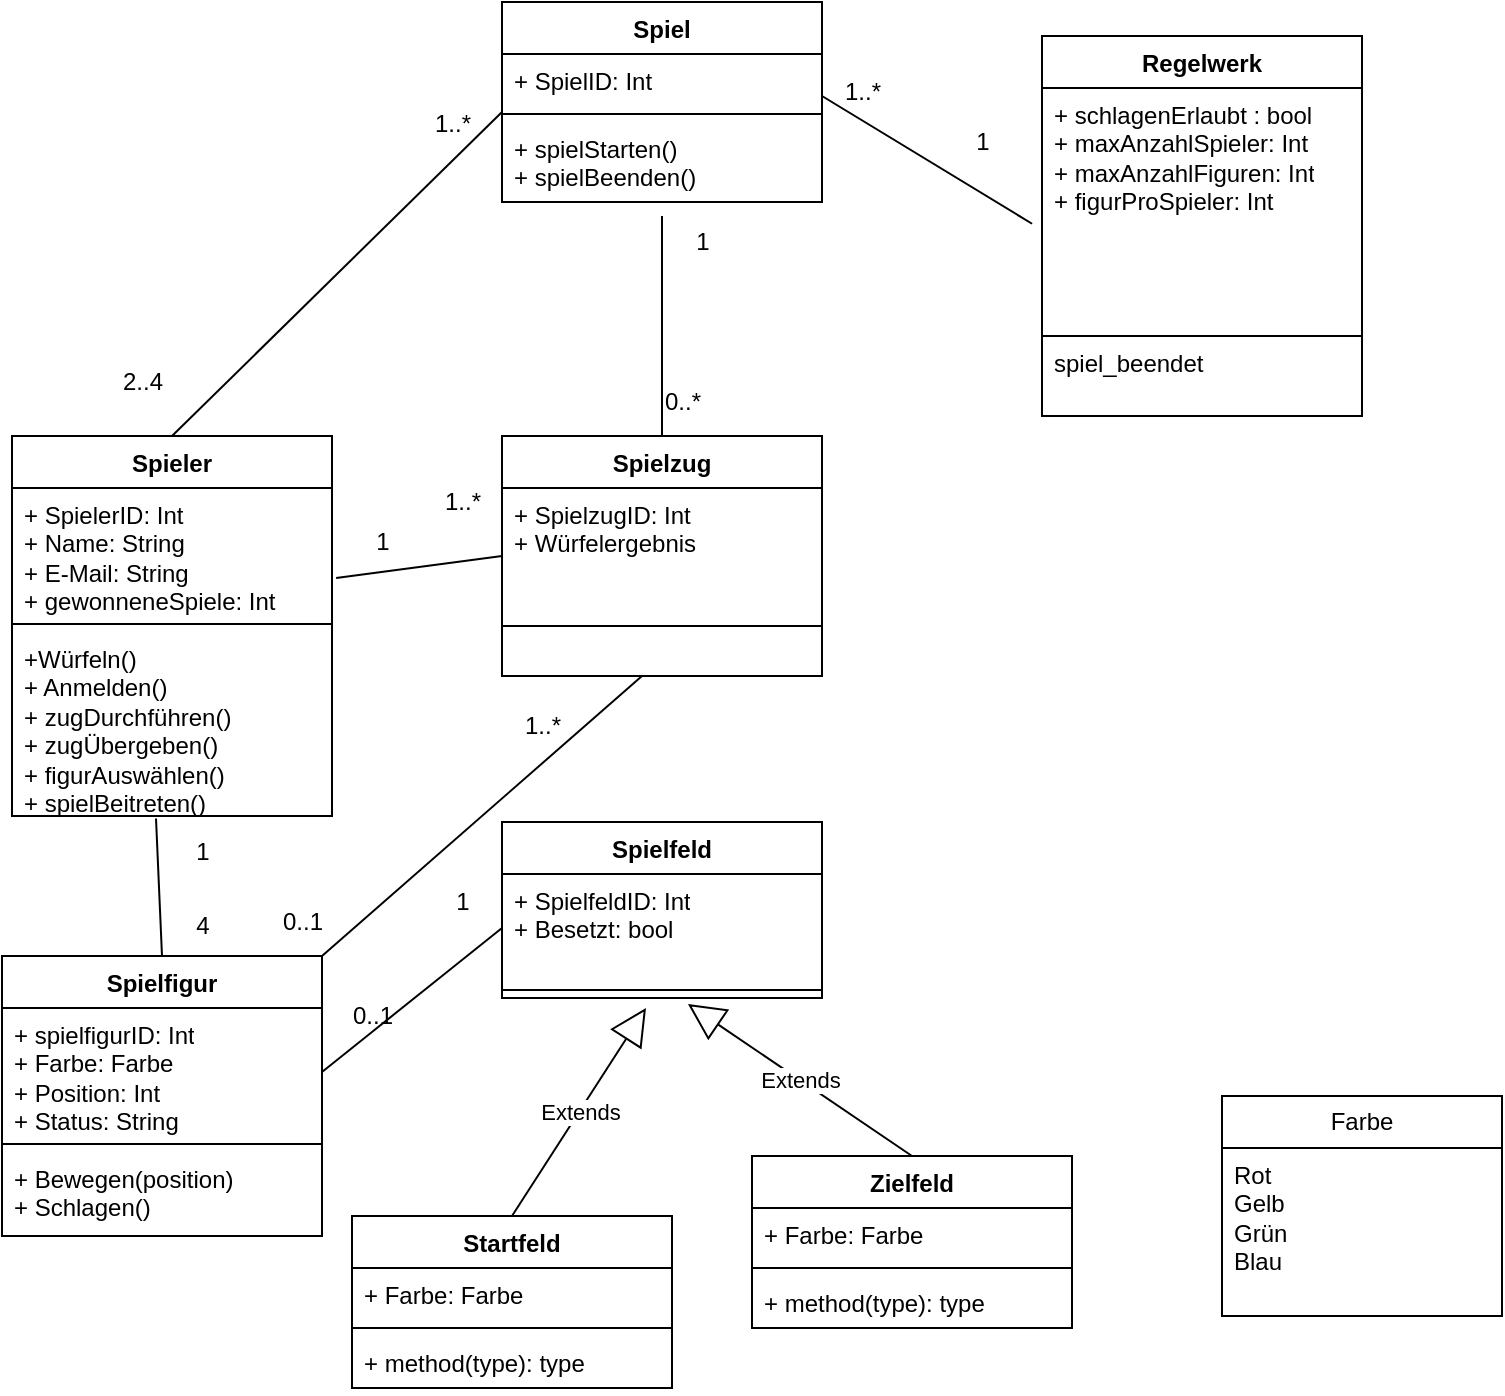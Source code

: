 <mxfile version="24.8.2">
  <diagram name="Page-1" id="c4acf3e9-155e-7222-9cf6-157b1a14988f">
    <mxGraphModel dx="4023" dy="2954" grid="1" gridSize="10" guides="1" tooltips="1" connect="1" arrows="1" fold="1" page="1" pageScale="1" pageWidth="850" pageHeight="1100" background="none" math="0" shadow="0">
      <root>
        <mxCell id="0" />
        <mxCell id="1" parent="0" />
        <mxCell id="C7hl9YMj6tLl1fAZTuB5-10" value="Spielfigur" style="swimlane;fontStyle=1;align=center;verticalAlign=top;childLayout=stackLayout;horizontal=1;startSize=26;horizontalStack=0;resizeParent=1;resizeParentMax=0;resizeLast=0;collapsible=1;marginBottom=0;whiteSpace=wrap;html=1;" parent="1" vertex="1">
          <mxGeometry x="-2500" y="-800" width="160" height="140" as="geometry" />
        </mxCell>
        <mxCell id="C7hl9YMj6tLl1fAZTuB5-11" value="&lt;div&gt;+ spielfigurID: Int&lt;br&gt;&lt;/div&gt;&lt;div&gt;+ Farbe: Farbe&lt;/div&gt;&lt;div&gt;+ Position: Int&lt;/div&gt;&lt;div&gt;+ Status: String&lt;br&gt;&lt;/div&gt;" style="text;strokeColor=none;fillColor=none;align=left;verticalAlign=top;spacingLeft=4;spacingRight=4;overflow=hidden;rotatable=0;points=[[0,0.5],[1,0.5]];portConstraint=eastwest;whiteSpace=wrap;html=1;" parent="C7hl9YMj6tLl1fAZTuB5-10" vertex="1">
          <mxGeometry y="26" width="160" height="64" as="geometry" />
        </mxCell>
        <mxCell id="C7hl9YMj6tLl1fAZTuB5-12" value="" style="line;strokeWidth=1;fillColor=none;align=left;verticalAlign=middle;spacingTop=-1;spacingLeft=3;spacingRight=3;rotatable=0;labelPosition=right;points=[];portConstraint=eastwest;strokeColor=inherit;" parent="C7hl9YMj6tLl1fAZTuB5-10" vertex="1">
          <mxGeometry y="90" width="160" height="8" as="geometry" />
        </mxCell>
        <mxCell id="C7hl9YMj6tLl1fAZTuB5-13" value="&lt;div&gt;+ Bewegen(position)&lt;/div&gt;&lt;div&gt;+ Schlagen()&lt;br&gt;&lt;/div&gt;" style="text;strokeColor=none;fillColor=none;align=left;verticalAlign=top;spacingLeft=4;spacingRight=4;overflow=hidden;rotatable=0;points=[[0,0.5],[1,0.5]];portConstraint=eastwest;whiteSpace=wrap;html=1;" parent="C7hl9YMj6tLl1fAZTuB5-10" vertex="1">
          <mxGeometry y="98" width="160" height="42" as="geometry" />
        </mxCell>
        <mxCell id="C7hl9YMj6tLl1fAZTuB5-14" value="&lt;div&gt;Spielzug&lt;/div&gt;" style="swimlane;fontStyle=1;align=center;verticalAlign=top;childLayout=stackLayout;horizontal=1;startSize=26;horizontalStack=0;resizeParent=1;resizeParentMax=0;resizeLast=0;collapsible=1;marginBottom=0;whiteSpace=wrap;html=1;" parent="1" vertex="1">
          <mxGeometry x="-2250" y="-1060" width="160" height="120" as="geometry" />
        </mxCell>
        <mxCell id="C7hl9YMj6tLl1fAZTuB5-15" value="&lt;div&gt;+ SpielzugID: Int&lt;/div&gt;&lt;div&gt;+ Würfelergebnis&lt;/div&gt;" style="text;strokeColor=none;fillColor=none;align=left;verticalAlign=top;spacingLeft=4;spacingRight=4;overflow=hidden;rotatable=0;points=[[0,0.5],[1,0.5]];portConstraint=eastwest;whiteSpace=wrap;html=1;" parent="C7hl9YMj6tLl1fAZTuB5-14" vertex="1">
          <mxGeometry y="26" width="160" height="44" as="geometry" />
        </mxCell>
        <mxCell id="C7hl9YMj6tLl1fAZTuB5-16" value="" style="line;strokeWidth=1;fillColor=none;align=left;verticalAlign=middle;spacingTop=-1;spacingLeft=3;spacingRight=3;rotatable=0;labelPosition=right;points=[];portConstraint=eastwest;strokeColor=inherit;" parent="C7hl9YMj6tLl1fAZTuB5-14" vertex="1">
          <mxGeometry y="70" width="160" height="50" as="geometry" />
        </mxCell>
        <mxCell id="C7hl9YMj6tLl1fAZTuB5-18" value="&lt;div&gt;Spielfeld&lt;/div&gt;" style="swimlane;fontStyle=1;align=center;verticalAlign=top;childLayout=stackLayout;horizontal=1;startSize=26;horizontalStack=0;resizeParent=1;resizeParentMax=0;resizeLast=0;collapsible=1;marginBottom=0;whiteSpace=wrap;html=1;" parent="1" vertex="1">
          <mxGeometry x="-2250" y="-867" width="160" height="88" as="geometry" />
        </mxCell>
        <mxCell id="C7hl9YMj6tLl1fAZTuB5-19" value="&lt;div&gt;+ SpielfeldID: Int&lt;/div&gt;&lt;div&gt;+ Besetzt: bool&lt;br&gt;&lt;/div&gt;" style="text;strokeColor=none;fillColor=none;align=left;verticalAlign=top;spacingLeft=4;spacingRight=4;overflow=hidden;rotatable=0;points=[[0,0.5],[1,0.5]];portConstraint=eastwest;whiteSpace=wrap;html=1;" parent="C7hl9YMj6tLl1fAZTuB5-18" vertex="1">
          <mxGeometry y="26" width="160" height="54" as="geometry" />
        </mxCell>
        <mxCell id="C7hl9YMj6tLl1fAZTuB5-20" value="" style="line;strokeWidth=1;fillColor=none;align=left;verticalAlign=middle;spacingTop=-1;spacingLeft=3;spacingRight=3;rotatable=0;labelPosition=right;points=[];portConstraint=eastwest;strokeColor=inherit;" parent="C7hl9YMj6tLl1fAZTuB5-18" vertex="1">
          <mxGeometry y="80" width="160" height="8" as="geometry" />
        </mxCell>
        <mxCell id="C7hl9YMj6tLl1fAZTuB5-22" value="&lt;div&gt;Startfeld&lt;/div&gt;" style="swimlane;fontStyle=1;align=center;verticalAlign=top;childLayout=stackLayout;horizontal=1;startSize=26;horizontalStack=0;resizeParent=1;resizeParentMax=0;resizeLast=0;collapsible=1;marginBottom=0;whiteSpace=wrap;html=1;" parent="1" vertex="1">
          <mxGeometry x="-2325" y="-670" width="160" height="86" as="geometry" />
        </mxCell>
        <mxCell id="C7hl9YMj6tLl1fAZTuB5-23" value="+ Farbe: Farbe" style="text;strokeColor=none;fillColor=none;align=left;verticalAlign=top;spacingLeft=4;spacingRight=4;overflow=hidden;rotatable=0;points=[[0,0.5],[1,0.5]];portConstraint=eastwest;whiteSpace=wrap;html=1;" parent="C7hl9YMj6tLl1fAZTuB5-22" vertex="1">
          <mxGeometry y="26" width="160" height="26" as="geometry" />
        </mxCell>
        <mxCell id="C7hl9YMj6tLl1fAZTuB5-24" value="" style="line;strokeWidth=1;fillColor=none;align=left;verticalAlign=middle;spacingTop=-1;spacingLeft=3;spacingRight=3;rotatable=0;labelPosition=right;points=[];portConstraint=eastwest;strokeColor=inherit;" parent="C7hl9YMj6tLl1fAZTuB5-22" vertex="1">
          <mxGeometry y="52" width="160" height="8" as="geometry" />
        </mxCell>
        <mxCell id="C7hl9YMj6tLl1fAZTuB5-25" value="+ method(type): type" style="text;strokeColor=none;fillColor=none;align=left;verticalAlign=top;spacingLeft=4;spacingRight=4;overflow=hidden;rotatable=0;points=[[0,0.5],[1,0.5]];portConstraint=eastwest;whiteSpace=wrap;html=1;" parent="C7hl9YMj6tLl1fAZTuB5-22" vertex="1">
          <mxGeometry y="60" width="160" height="26" as="geometry" />
        </mxCell>
        <mxCell id="C7hl9YMj6tLl1fAZTuB5-26" value="Zielfeld" style="swimlane;fontStyle=1;align=center;verticalAlign=top;childLayout=stackLayout;horizontal=1;startSize=26;horizontalStack=0;resizeParent=1;resizeParentMax=0;resizeLast=0;collapsible=1;marginBottom=0;whiteSpace=wrap;html=1;" parent="1" vertex="1">
          <mxGeometry x="-2125" y="-700" width="160" height="86" as="geometry" />
        </mxCell>
        <mxCell id="C7hl9YMj6tLl1fAZTuB5-27" value="+ Farbe: Farbe" style="text;strokeColor=none;fillColor=none;align=left;verticalAlign=top;spacingLeft=4;spacingRight=4;overflow=hidden;rotatable=0;points=[[0,0.5],[1,0.5]];portConstraint=eastwest;whiteSpace=wrap;html=1;" parent="C7hl9YMj6tLl1fAZTuB5-26" vertex="1">
          <mxGeometry y="26" width="160" height="26" as="geometry" />
        </mxCell>
        <mxCell id="C7hl9YMj6tLl1fAZTuB5-28" value="" style="line;strokeWidth=1;fillColor=none;align=left;verticalAlign=middle;spacingTop=-1;spacingLeft=3;spacingRight=3;rotatable=0;labelPosition=right;points=[];portConstraint=eastwest;strokeColor=inherit;" parent="C7hl9YMj6tLl1fAZTuB5-26" vertex="1">
          <mxGeometry y="52" width="160" height="8" as="geometry" />
        </mxCell>
        <mxCell id="C7hl9YMj6tLl1fAZTuB5-29" value="+ method(type): type" style="text;strokeColor=none;fillColor=none;align=left;verticalAlign=top;spacingLeft=4;spacingRight=4;overflow=hidden;rotatable=0;points=[[0,0.5],[1,0.5]];portConstraint=eastwest;whiteSpace=wrap;html=1;" parent="C7hl9YMj6tLl1fAZTuB5-26" vertex="1">
          <mxGeometry y="60" width="160" height="26" as="geometry" />
        </mxCell>
        <mxCell id="C7hl9YMj6tLl1fAZTuB5-35" value="" style="endArrow=none;html=1;rounded=0;exitX=0.5;exitY=0;exitDx=0;exitDy=0;entryX=0.45;entryY=1.014;entryDx=0;entryDy=0;entryPerimeter=0;" parent="1" source="C7hl9YMj6tLl1fAZTuB5-10" target="wN1PEvh7uWT37KcopOl2-4" edge="1">
          <mxGeometry width="50" height="50" relative="1" as="geometry">
            <mxPoint x="-2100" y="-827" as="sourcePoint" />
            <mxPoint x="-2420" y="-840" as="targetPoint" />
          </mxGeometry>
        </mxCell>
        <mxCell id="C7hl9YMj6tLl1fAZTuB5-36" value="1" style="text;html=1;align=center;verticalAlign=middle;resizable=0;points=[];autosize=1;strokeColor=none;fillColor=none;" parent="1" vertex="1">
          <mxGeometry x="-2415" y="-867" width="30" height="30" as="geometry" />
        </mxCell>
        <mxCell id="C7hl9YMj6tLl1fAZTuB5-37" value="4" style="text;html=1;align=center;verticalAlign=middle;resizable=0;points=[];autosize=1;strokeColor=none;fillColor=none;" parent="1" vertex="1">
          <mxGeometry x="-2415" y="-830" width="30" height="30" as="geometry" />
        </mxCell>
        <mxCell id="clYdfjqU0yGAA0JJsByW-1" value="Spiel" style="swimlane;fontStyle=1;align=center;verticalAlign=top;childLayout=stackLayout;horizontal=1;startSize=26;horizontalStack=0;resizeParent=1;resizeParentMax=0;resizeLast=0;collapsible=1;marginBottom=0;whiteSpace=wrap;html=1;" parent="1" vertex="1">
          <mxGeometry x="-2250" y="-1277" width="160" height="100" as="geometry" />
        </mxCell>
        <mxCell id="clYdfjqU0yGAA0JJsByW-2" value="+ SpielID: Int" style="text;strokeColor=none;fillColor=none;align=left;verticalAlign=top;spacingLeft=4;spacingRight=4;overflow=hidden;rotatable=0;points=[[0,0.5],[1,0.5]];portConstraint=eastwest;whiteSpace=wrap;html=1;" parent="clYdfjqU0yGAA0JJsByW-1" vertex="1">
          <mxGeometry y="26" width="160" height="26" as="geometry" />
        </mxCell>
        <mxCell id="clYdfjqU0yGAA0JJsByW-3" value="" style="line;strokeWidth=1;fillColor=none;align=left;verticalAlign=middle;spacingTop=-1;spacingLeft=3;spacingRight=3;rotatable=0;labelPosition=right;points=[];portConstraint=eastwest;strokeColor=inherit;" parent="clYdfjqU0yGAA0JJsByW-1" vertex="1">
          <mxGeometry y="52" width="160" height="8" as="geometry" />
        </mxCell>
        <mxCell id="clYdfjqU0yGAA0JJsByW-4" value="&lt;div&gt;+ spielStarten()&lt;/div&gt;&lt;div&gt;+ spielBeenden()&lt;br&gt;&lt;/div&gt;" style="text;strokeColor=none;fillColor=none;align=left;verticalAlign=top;spacingLeft=4;spacingRight=4;overflow=hidden;rotatable=0;points=[[0,0.5],[1,0.5]];portConstraint=eastwest;whiteSpace=wrap;html=1;" parent="clYdfjqU0yGAA0JJsByW-1" vertex="1">
          <mxGeometry y="60" width="160" height="40" as="geometry" />
        </mxCell>
        <mxCell id="clYdfjqU0yGAA0JJsByW-5" value="Regelwerk" style="swimlane;fontStyle=1;align=center;verticalAlign=top;childLayout=stackLayout;horizontal=1;startSize=26;horizontalStack=0;resizeParent=1;resizeParentMax=0;resizeLast=0;collapsible=1;marginBottom=0;whiteSpace=wrap;html=1;" parent="1" vertex="1">
          <mxGeometry x="-1980" y="-1260" width="160" height="190" as="geometry" />
        </mxCell>
        <mxCell id="clYdfjqU0yGAA0JJsByW-6" value="&lt;div&gt;+ schlagenErlaubt : bool&lt;/div&gt;&lt;div&gt;+ maxAnzahlSpieler: Int&lt;/div&gt;&lt;div&gt;+ maxAnzahlFiguren: Int&lt;/div&gt;&lt;div&gt;+ figurProSpieler: Int&lt;br&gt;&lt;/div&gt;" style="text;strokeColor=none;fillColor=none;align=left;verticalAlign=top;spacingLeft=4;spacingRight=4;overflow=hidden;rotatable=0;points=[[0,0.5],[1,0.5]];portConstraint=eastwest;whiteSpace=wrap;html=1;" parent="clYdfjqU0yGAA0JJsByW-5" vertex="1">
          <mxGeometry y="26" width="160" height="84" as="geometry" />
        </mxCell>
        <mxCell id="clYdfjqU0yGAA0JJsByW-7" value="" style="line;strokeWidth=1;fillColor=none;align=left;verticalAlign=middle;spacingTop=-1;spacingLeft=3;spacingRight=3;rotatable=0;labelPosition=right;points=[];portConstraint=eastwest;strokeColor=inherit;" parent="clYdfjqU0yGAA0JJsByW-5" vertex="1">
          <mxGeometry y="110" width="160" height="80" as="geometry" />
        </mxCell>
        <mxCell id="clYdfjqU0yGAA0JJsByW-16" value="" style="endArrow=none;html=1;rounded=0;exitX=1;exitY=0.5;exitDx=0;exitDy=0;entryX=0;entryY=0.5;entryDx=0;entryDy=0;" parent="1" source="C7hl9YMj6tLl1fAZTuB5-11" target="C7hl9YMj6tLl1fAZTuB5-19" edge="1">
          <mxGeometry width="50" height="50" relative="1" as="geometry">
            <mxPoint x="-2060" y="-850" as="sourcePoint" />
            <mxPoint x="-2010" y="-900" as="targetPoint" />
          </mxGeometry>
        </mxCell>
        <mxCell id="clYdfjqU0yGAA0JJsByW-17" value="" style="endArrow=none;html=1;rounded=0;exitX=0.5;exitY=0;exitDx=0;exitDy=0;" parent="1" source="C7hl9YMj6tLl1fAZTuB5-14" edge="1">
          <mxGeometry width="50" height="50" relative="1" as="geometry">
            <mxPoint x="-2060" y="-1050" as="sourcePoint" />
            <mxPoint x="-2170" y="-1170" as="targetPoint" />
          </mxGeometry>
        </mxCell>
        <mxCell id="clYdfjqU0yGAA0JJsByW-18" value="" style="endArrow=none;html=1;rounded=0;entryX=0;entryY=0.5;entryDx=0;entryDy=0;exitX=0.5;exitY=0;exitDx=0;exitDy=0;" parent="1" source="wN1PEvh7uWT37KcopOl2-1" edge="1">
          <mxGeometry width="50" height="50" relative="1" as="geometry">
            <mxPoint x="-2380" y="-1090" as="sourcePoint" />
            <mxPoint x="-2250" y="-1222" as="targetPoint" />
          </mxGeometry>
        </mxCell>
        <mxCell id="clYdfjqU0yGAA0JJsByW-19" value="" style="endArrow=none;html=1;rounded=0;entryX=-0.031;entryY=0.808;entryDx=0;entryDy=0;entryPerimeter=0;exitX=1;exitY=0.808;exitDx=0;exitDy=0;exitPerimeter=0;" parent="1" source="clYdfjqU0yGAA0JJsByW-2" target="clYdfjqU0yGAA0JJsByW-6" edge="1">
          <mxGeometry width="50" height="50" relative="1" as="geometry">
            <mxPoint x="-2040" y="-1150" as="sourcePoint" />
            <mxPoint x="-2010" y="-1040" as="targetPoint" />
          </mxGeometry>
        </mxCell>
        <mxCell id="clYdfjqU0yGAA0JJsByW-20" value="Farbe" style="swimlane;fontStyle=0;childLayout=stackLayout;horizontal=1;startSize=26;fillColor=none;horizontalStack=0;resizeParent=1;resizeParentMax=0;resizeLast=0;collapsible=1;marginBottom=0;whiteSpace=wrap;html=1;" parent="1" vertex="1">
          <mxGeometry x="-1890" y="-730" width="140" height="110" as="geometry" />
        </mxCell>
        <mxCell id="clYdfjqU0yGAA0JJsByW-21" value="&lt;div&gt;Rot&lt;/div&gt;&lt;div&gt;Gelb&lt;/div&gt;&lt;div&gt;Grün&lt;/div&gt;&lt;div&gt;Blau&lt;br&gt;&lt;/div&gt;" style="text;strokeColor=none;fillColor=none;align=left;verticalAlign=top;spacingLeft=4;spacingRight=4;overflow=hidden;rotatable=0;points=[[0,0.5],[1,0.5]];portConstraint=eastwest;whiteSpace=wrap;html=1;" parent="clYdfjqU0yGAA0JJsByW-20" vertex="1">
          <mxGeometry y="26" width="140" height="84" as="geometry" />
        </mxCell>
        <mxCell id="clYdfjqU0yGAA0JJsByW-24" value="Extends" style="endArrow=block;endSize=16;endFill=0;html=1;rounded=0;exitX=0.5;exitY=0;exitDx=0;exitDy=0;entryX=0.45;entryY=1.269;entryDx=0;entryDy=0;entryPerimeter=0;" parent="1" source="C7hl9YMj6tLl1fAZTuB5-22" edge="1">
          <mxGeometry width="160" relative="1" as="geometry">
            <mxPoint x="-2120" y="-850" as="sourcePoint" />
            <mxPoint x="-2178" y="-774.006" as="targetPoint" />
          </mxGeometry>
        </mxCell>
        <mxCell id="clYdfjqU0yGAA0JJsByW-25" value="Extends" style="endArrow=block;endSize=16;endFill=0;html=1;rounded=0;exitX=0.5;exitY=0;exitDx=0;exitDy=0;entryX=0.581;entryY=1.192;entryDx=0;entryDy=0;entryPerimeter=0;" parent="1" source="C7hl9YMj6tLl1fAZTuB5-26" edge="1">
          <mxGeometry width="160" relative="1" as="geometry">
            <mxPoint x="-2295" y="-690" as="sourcePoint" />
            <mxPoint x="-2157.04" y="-776.008" as="targetPoint" />
          </mxGeometry>
        </mxCell>
        <mxCell id="clYdfjqU0yGAA0JJsByW-26" value="1" style="text;html=1;align=center;verticalAlign=middle;resizable=0;points=[];autosize=1;strokeColor=none;fillColor=none;" parent="1" vertex="1">
          <mxGeometry x="-2165" y="-1172" width="30" height="30" as="geometry" />
        </mxCell>
        <mxCell id="clYdfjqU0yGAA0JJsByW-27" value="0..*" style="text;html=1;align=center;verticalAlign=middle;resizable=0;points=[];autosize=1;strokeColor=none;fillColor=none;" parent="1" vertex="1">
          <mxGeometry x="-2180" y="-1092" width="40" height="30" as="geometry" />
        </mxCell>
        <mxCell id="clYdfjqU0yGAA0JJsByW-31" value="2..4" style="text;html=1;align=center;verticalAlign=middle;resizable=0;points=[];autosize=1;strokeColor=none;fillColor=none;" parent="1" vertex="1">
          <mxGeometry x="-2450" y="-1102" width="40" height="30" as="geometry" />
        </mxCell>
        <mxCell id="clYdfjqU0yGAA0JJsByW-32" value="1..*" style="text;html=1;align=center;verticalAlign=middle;resizable=0;points=[];autosize=1;strokeColor=none;fillColor=none;" parent="1" vertex="1">
          <mxGeometry x="-2295" y="-1231" width="40" height="30" as="geometry" />
        </mxCell>
        <mxCell id="clYdfjqU0yGAA0JJsByW-33" value="1..*" style="text;html=1;align=center;verticalAlign=middle;resizable=0;points=[];autosize=1;strokeColor=none;fillColor=none;" parent="1" vertex="1">
          <mxGeometry x="-2090" y="-1247" width="40" height="30" as="geometry" />
        </mxCell>
        <mxCell id="clYdfjqU0yGAA0JJsByW-34" value="1" style="text;html=1;align=center;verticalAlign=middle;resizable=0;points=[];autosize=1;strokeColor=none;fillColor=none;" parent="1" vertex="1">
          <mxGeometry x="-2025" y="-1222" width="30" height="30" as="geometry" />
        </mxCell>
        <mxCell id="clYdfjqU0yGAA0JJsByW-35" value="0..1" style="text;html=1;align=center;verticalAlign=middle;resizable=0;points=[];autosize=1;strokeColor=none;fillColor=none;" parent="1" vertex="1">
          <mxGeometry x="-2335" y="-785" width="40" height="30" as="geometry" />
        </mxCell>
        <mxCell id="clYdfjqU0yGAA0JJsByW-36" value="1" style="text;html=1;align=center;verticalAlign=middle;resizable=0;points=[];autosize=1;strokeColor=none;fillColor=none;" parent="1" vertex="1">
          <mxGeometry x="-2285" y="-842" width="30" height="30" as="geometry" />
        </mxCell>
        <mxCell id="wN1PEvh7uWT37KcopOl2-1" value="Spieler" style="swimlane;fontStyle=1;align=center;verticalAlign=top;childLayout=stackLayout;horizontal=1;startSize=26;horizontalStack=0;resizeParent=1;resizeParentMax=0;resizeLast=0;collapsible=1;marginBottom=0;whiteSpace=wrap;html=1;" vertex="1" parent="1">
          <mxGeometry x="-2495" y="-1060" width="160" height="190" as="geometry" />
        </mxCell>
        <mxCell id="wN1PEvh7uWT37KcopOl2-2" value="&lt;div&gt;+ SpielerID: Int&lt;/div&gt;&lt;div&gt;+ Name: String&lt;br&gt;&lt;/div&gt;&lt;div&gt;+ E-Mail: String&lt;/div&gt;&lt;div&gt;+ gewonneneSpiele: Int&lt;br&gt;&lt;/div&gt;" style="text;strokeColor=none;fillColor=none;align=left;verticalAlign=top;spacingLeft=4;spacingRight=4;overflow=hidden;rotatable=0;points=[[0,0.5],[1,0.5]];portConstraint=eastwest;whiteSpace=wrap;html=1;" vertex="1" parent="wN1PEvh7uWT37KcopOl2-1">
          <mxGeometry y="26" width="160" height="64" as="geometry" />
        </mxCell>
        <mxCell id="wN1PEvh7uWT37KcopOl2-3" value="" style="line;strokeWidth=1;fillColor=none;align=left;verticalAlign=middle;spacingTop=-1;spacingLeft=3;spacingRight=3;rotatable=0;labelPosition=right;points=[];portConstraint=eastwest;strokeColor=inherit;" vertex="1" parent="wN1PEvh7uWT37KcopOl2-1">
          <mxGeometry y="90" width="160" height="8" as="geometry" />
        </mxCell>
        <mxCell id="wN1PEvh7uWT37KcopOl2-4" value="&lt;div&gt;+Würfeln()&lt;/div&gt;&lt;div&gt;+ Anmelden()&lt;/div&gt;&lt;div&gt;+ zugDurchführen()&lt;/div&gt;&lt;div&gt;+ zugÜbergeben()&lt;/div&gt;&lt;div&gt;+ figurAuswählen()&lt;br&gt;&lt;/div&gt;&lt;div&gt;+ spielBeitreten()&lt;br&gt;&lt;/div&gt;" style="text;strokeColor=none;fillColor=none;align=left;verticalAlign=top;spacingLeft=4;spacingRight=4;overflow=hidden;rotatable=0;points=[[0,0.5],[1,0.5]];portConstraint=eastwest;whiteSpace=wrap;html=1;" vertex="1" parent="wN1PEvh7uWT37KcopOl2-1">
          <mxGeometry y="98" width="160" height="92" as="geometry" />
        </mxCell>
        <mxCell id="wN1PEvh7uWT37KcopOl2-5" value="" style="endArrow=none;html=1;rounded=0;entryX=1.013;entryY=0.703;entryDx=0;entryDy=0;entryPerimeter=0;exitX=0;exitY=0.5;exitDx=0;exitDy=0;" edge="1" parent="1" source="C7hl9YMj6tLl1fAZTuB5-14" target="wN1PEvh7uWT37KcopOl2-2">
          <mxGeometry width="50" height="50" relative="1" as="geometry">
            <mxPoint x="-2160" y="-1010" as="sourcePoint" />
            <mxPoint x="-2110" y="-1060" as="targetPoint" />
          </mxGeometry>
        </mxCell>
        <mxCell id="wN1PEvh7uWT37KcopOl2-6" value="1" style="text;html=1;align=center;verticalAlign=middle;resizable=0;points=[];autosize=1;strokeColor=none;fillColor=none;" vertex="1" parent="1">
          <mxGeometry x="-2325" y="-1022" width="30" height="30" as="geometry" />
        </mxCell>
        <mxCell id="wN1PEvh7uWT37KcopOl2-7" value="1..*" style="text;html=1;align=center;verticalAlign=middle;resizable=0;points=[];autosize=1;strokeColor=none;fillColor=none;" vertex="1" parent="1">
          <mxGeometry x="-2290" y="-1042" width="40" height="30" as="geometry" />
        </mxCell>
        <mxCell id="wN1PEvh7uWT37KcopOl2-12" value="spiel_beendet" style="text;strokeColor=none;fillColor=none;align=left;verticalAlign=top;spacingLeft=4;spacingRight=4;overflow=hidden;rotatable=0;points=[[0,0.5],[1,0.5]];portConstraint=eastwest;whiteSpace=wrap;html=1;" vertex="1" parent="1">
          <mxGeometry x="-1980" y="-1110" width="160" height="84" as="geometry" />
        </mxCell>
        <mxCell id="wN1PEvh7uWT37KcopOl2-13" value="" style="endArrow=none;html=1;rounded=0;exitX=1;exitY=0;exitDx=0;exitDy=0;" edge="1" parent="1" source="C7hl9YMj6tLl1fAZTuB5-10">
          <mxGeometry width="50" height="50" relative="1" as="geometry">
            <mxPoint x="-2180" y="-890" as="sourcePoint" />
            <mxPoint x="-2180" y="-940" as="targetPoint" />
          </mxGeometry>
        </mxCell>
        <mxCell id="wN1PEvh7uWT37KcopOl2-14" value="1..*" style="text;html=1;align=center;verticalAlign=middle;resizable=0;points=[];autosize=1;strokeColor=none;fillColor=none;" vertex="1" parent="1">
          <mxGeometry x="-2250" y="-930" width="40" height="30" as="geometry" />
        </mxCell>
        <mxCell id="wN1PEvh7uWT37KcopOl2-15" value="0..1" style="text;html=1;align=center;verticalAlign=middle;resizable=0;points=[];autosize=1;strokeColor=none;fillColor=none;" vertex="1" parent="1">
          <mxGeometry x="-2370" y="-832" width="40" height="30" as="geometry" />
        </mxCell>
      </root>
    </mxGraphModel>
  </diagram>
</mxfile>
